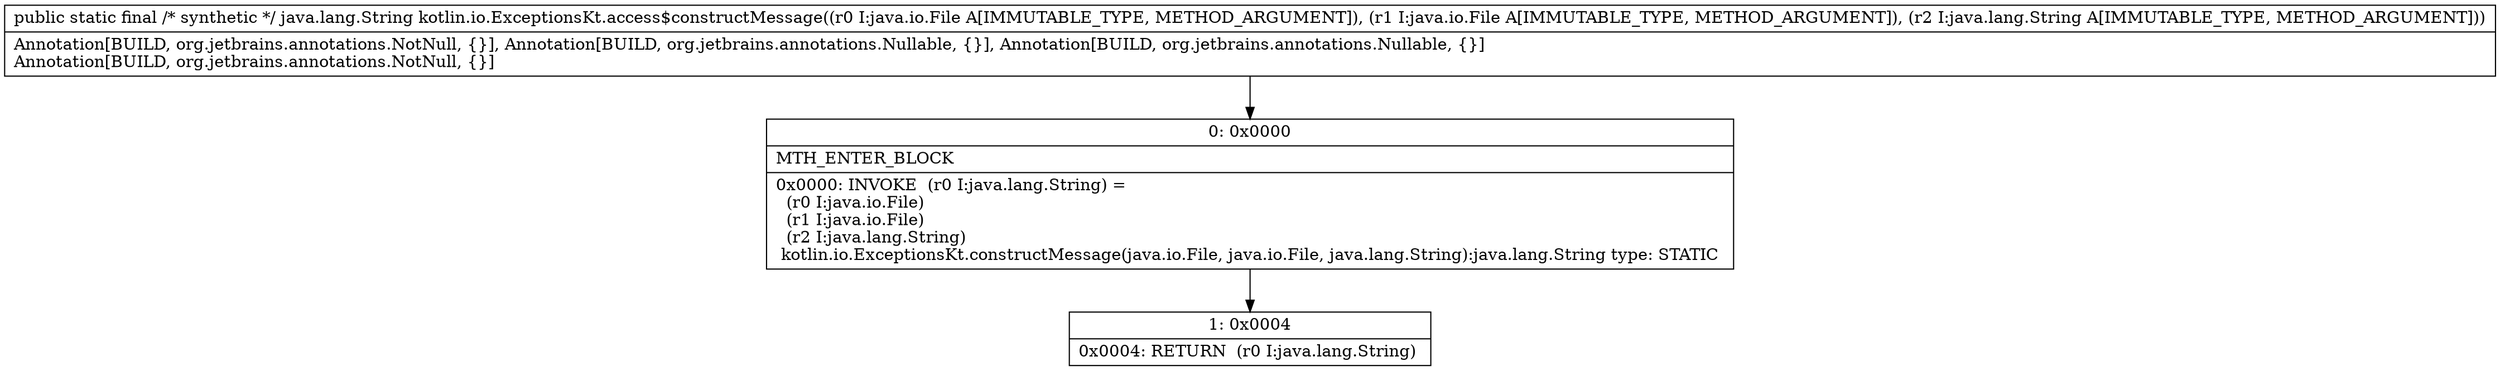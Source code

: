 digraph "CFG forkotlin.io.ExceptionsKt.access$constructMessage(Ljava\/io\/File;Ljava\/io\/File;Ljava\/lang\/String;)Ljava\/lang\/String;" {
Node_0 [shape=record,label="{0\:\ 0x0000|MTH_ENTER_BLOCK\l|0x0000: INVOKE  (r0 I:java.lang.String) = \l  (r0 I:java.io.File)\l  (r1 I:java.io.File)\l  (r2 I:java.lang.String)\l kotlin.io.ExceptionsKt.constructMessage(java.io.File, java.io.File, java.lang.String):java.lang.String type: STATIC \l}"];
Node_1 [shape=record,label="{1\:\ 0x0004|0x0004: RETURN  (r0 I:java.lang.String) \l}"];
MethodNode[shape=record,label="{public static final \/* synthetic *\/ java.lang.String kotlin.io.ExceptionsKt.access$constructMessage((r0 I:java.io.File A[IMMUTABLE_TYPE, METHOD_ARGUMENT]), (r1 I:java.io.File A[IMMUTABLE_TYPE, METHOD_ARGUMENT]), (r2 I:java.lang.String A[IMMUTABLE_TYPE, METHOD_ARGUMENT]))  | Annotation[BUILD, org.jetbrains.annotations.NotNull, \{\}], Annotation[BUILD, org.jetbrains.annotations.Nullable, \{\}], Annotation[BUILD, org.jetbrains.annotations.Nullable, \{\}]\lAnnotation[BUILD, org.jetbrains.annotations.NotNull, \{\}]\l}"];
MethodNode -> Node_0;
Node_0 -> Node_1;
}

